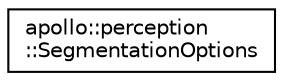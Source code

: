 digraph "Graphical Class Hierarchy"
{
  edge [fontname="Helvetica",fontsize="10",labelfontname="Helvetica",labelfontsize="10"];
  node [fontname="Helvetica",fontsize="10",shape=record];
  rankdir="LR";
  Node1 [label="apollo::perception\l::SegmentationOptions",height=0.2,width=0.4,color="black", fillcolor="white", style="filled",URL="$structapollo_1_1perception_1_1SegmentationOptions.html"];
}

